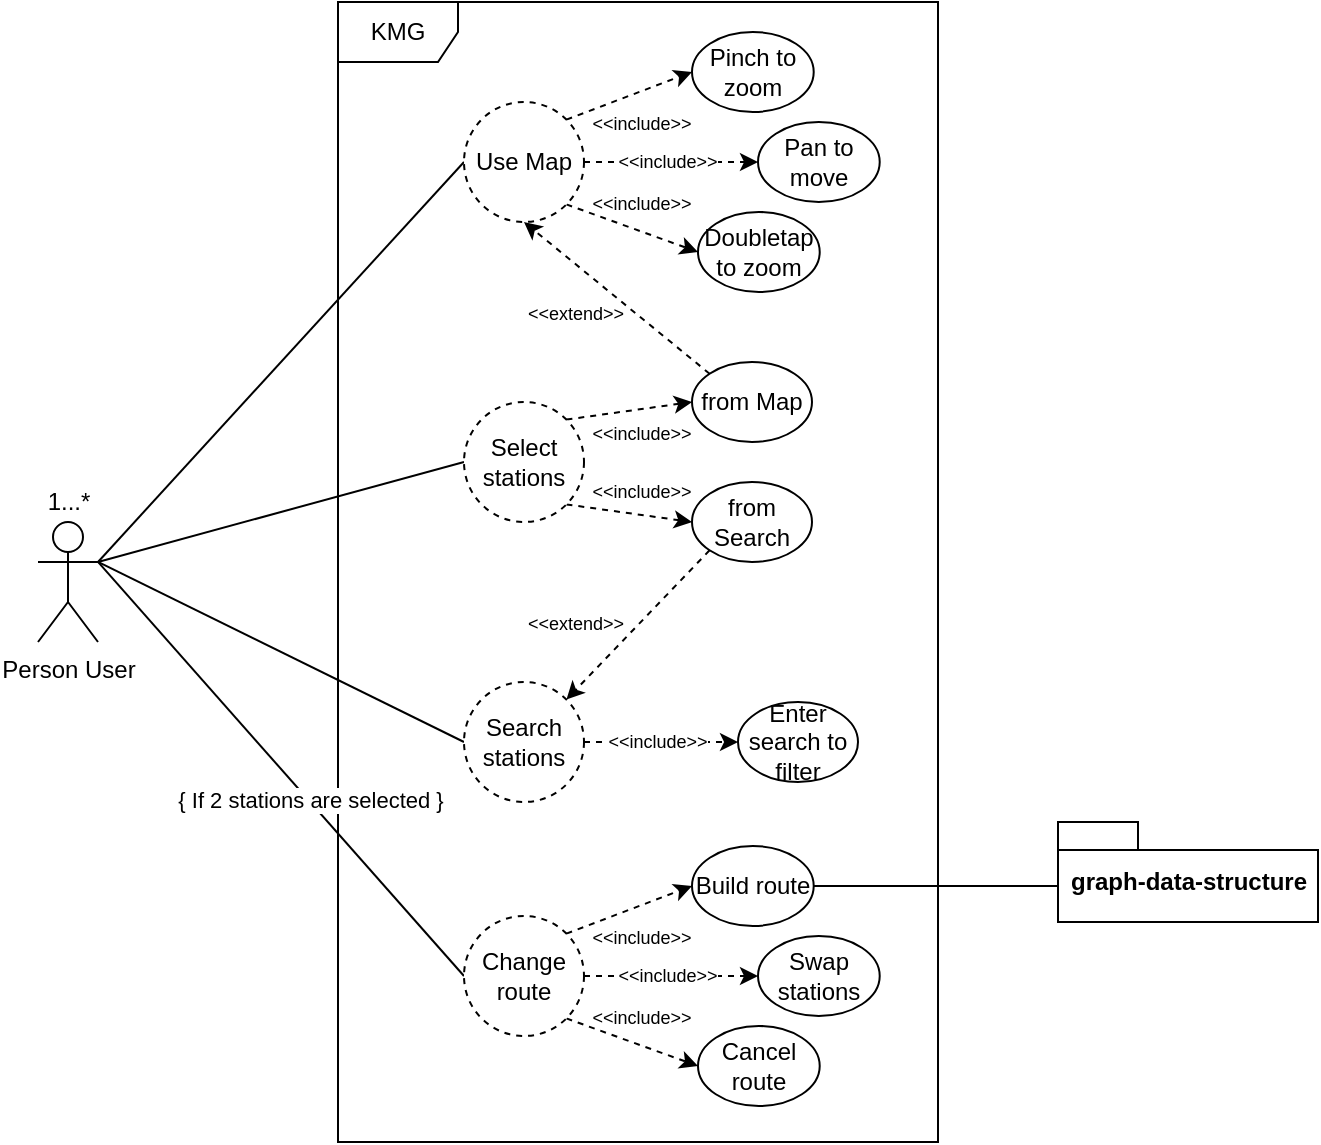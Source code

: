 <mxfile version="14.4.4" type="device"><diagram id="yojkrc3PgZRGz7iillul" name="Page-1"><mxGraphModel dx="1069" dy="624" grid="1" gridSize="10" guides="1" tooltips="1" connect="1" arrows="1" fold="1" page="1" pageScale="1" pageWidth="827" pageHeight="1169" math="0" shadow="0"><root><mxCell id="0"/><mxCell id="1" parent="0"/><mxCell id="1RqDz8-kJEFSVQL3Ynzs-1" value="KMG" style="shape=umlFrame;whiteSpace=wrap;html=1;" vertex="1" parent="1"><mxGeometry x="270" width="300" height="570" as="geometry"/></mxCell><mxCell id="1RqDz8-kJEFSVQL3Ynzs-13" style="edgeStyle=none;rounded=0;orthogonalLoop=1;jettySize=auto;html=1;exitX=1;exitY=0.333;exitDx=0;exitDy=0;exitPerimeter=0;entryX=0;entryY=0.5;entryDx=0;entryDy=0;endArrow=none;endFill=0;" edge="1" parent="1" source="1RqDz8-kJEFSVQL3Ynzs-2" target="1RqDz8-kJEFSVQL3Ynzs-4"><mxGeometry relative="1" as="geometry"/></mxCell><mxCell id="1RqDz8-kJEFSVQL3Ynzs-15" style="edgeStyle=none;rounded=0;orthogonalLoop=1;jettySize=auto;html=1;exitX=1;exitY=0.333;exitDx=0;exitDy=0;exitPerimeter=0;endArrow=none;endFill=0;entryX=0;entryY=0.5;entryDx=0;entryDy=0;" edge="1" parent="1" source="1RqDz8-kJEFSVQL3Ynzs-2" target="1RqDz8-kJEFSVQL3Ynzs-21"><mxGeometry relative="1" as="geometry"><mxPoint x="210" y="326" as="targetPoint"/></mxGeometry></mxCell><mxCell id="1RqDz8-kJEFSVQL3Ynzs-16" value="{ If 2 stations are selected }" style="edgeLabel;html=1;align=center;verticalAlign=middle;resizable=0;points=[];" vertex="1" connectable="0" parent="1RqDz8-kJEFSVQL3Ynzs-15"><mxGeometry x="0.147" y="1" relative="1" as="geometry"><mxPoint y="1" as="offset"/></mxGeometry></mxCell><mxCell id="1RqDz8-kJEFSVQL3Ynzs-40" style="edgeStyle=none;rounded=0;orthogonalLoop=1;jettySize=auto;html=1;exitX=1;exitY=0.333;exitDx=0;exitDy=0;exitPerimeter=0;entryX=0;entryY=0.5;entryDx=0;entryDy=0;endArrow=none;endFill=0;" edge="1" parent="1" source="1RqDz8-kJEFSVQL3Ynzs-2" target="1RqDz8-kJEFSVQL3Ynzs-30"><mxGeometry relative="1" as="geometry"/></mxCell><mxCell id="1RqDz8-kJEFSVQL3Ynzs-53" style="edgeStyle=none;rounded=0;orthogonalLoop=1;jettySize=auto;html=1;exitX=1;exitY=0.333;exitDx=0;exitDy=0;exitPerimeter=0;entryX=0;entryY=0.5;entryDx=0;entryDy=0;endArrow=none;endFill=0;" edge="1" parent="1" source="1RqDz8-kJEFSVQL3Ynzs-2" target="1RqDz8-kJEFSVQL3Ynzs-48"><mxGeometry relative="1" as="geometry"/></mxCell><mxCell id="1RqDz8-kJEFSVQL3Ynzs-2" value="Person User" style="shape=umlActor;verticalLabelPosition=bottom;verticalAlign=top;html=1;" vertex="1" parent="1"><mxGeometry x="120" y="260" width="30" height="60" as="geometry"/></mxCell><mxCell id="1RqDz8-kJEFSVQL3Ynzs-17" style="edgeStyle=none;rounded=0;orthogonalLoop=1;jettySize=auto;html=1;exitX=0;exitY=0;exitDx=0;exitDy=32;exitPerimeter=0;endArrow=none;endFill=0;" edge="1" parent="1" source="1RqDz8-kJEFSVQL3Ynzs-3" target="1RqDz8-kJEFSVQL3Ynzs-14"><mxGeometry relative="1" as="geometry"/></mxCell><mxCell id="1RqDz8-kJEFSVQL3Ynzs-3" value="graph-data-structure" style="shape=folder;fontStyle=1;spacingTop=10;tabWidth=40;tabHeight=14;tabPosition=left;html=1;" vertex="1" parent="1"><mxGeometry x="630" y="410" width="130" height="50" as="geometry"/></mxCell><mxCell id="1RqDz8-kJEFSVQL3Ynzs-7" style="rounded=0;orthogonalLoop=1;jettySize=auto;html=1;exitX=1;exitY=0;exitDx=0;exitDy=0;entryX=0;entryY=0.5;entryDx=0;entryDy=0;dashed=1;" edge="1" parent="1" source="1RqDz8-kJEFSVQL3Ynzs-4" target="1RqDz8-kJEFSVQL3Ynzs-5"><mxGeometry relative="1" as="geometry"/></mxCell><mxCell id="1RqDz8-kJEFSVQL3Ynzs-8" style="rounded=0;orthogonalLoop=1;jettySize=auto;html=1;exitX=1;exitY=1;exitDx=0;exitDy=0;entryX=0;entryY=0.5;entryDx=0;entryDy=0;dashed=1;" edge="1" parent="1" source="1RqDz8-kJEFSVQL3Ynzs-4" target="1RqDz8-kJEFSVQL3Ynzs-6"><mxGeometry relative="1" as="geometry"/></mxCell><mxCell id="1RqDz8-kJEFSVQL3Ynzs-4" value="Select stations" style="ellipse;whiteSpace=wrap;html=1;dashed=1;" vertex="1" parent="1"><mxGeometry x="333" y="200" width="60" height="60" as="geometry"/></mxCell><mxCell id="1RqDz8-kJEFSVQL3Ynzs-45" style="edgeStyle=none;rounded=0;orthogonalLoop=1;jettySize=auto;html=1;exitX=0;exitY=0;exitDx=0;exitDy=0;entryX=0.5;entryY=1;entryDx=0;entryDy=0;dashed=1;endArrow=classic;endFill=1;" edge="1" parent="1" source="1RqDz8-kJEFSVQL3Ynzs-5" target="1RqDz8-kJEFSVQL3Ynzs-30"><mxGeometry relative="1" as="geometry"/></mxCell><mxCell id="1RqDz8-kJEFSVQL3Ynzs-5" value="from Map" style="ellipse;whiteSpace=wrap;html=1;" vertex="1" parent="1"><mxGeometry x="447" y="180" width="60" height="40" as="geometry"/></mxCell><mxCell id="1RqDz8-kJEFSVQL3Ynzs-54" style="edgeStyle=none;rounded=0;orthogonalLoop=1;jettySize=auto;html=1;exitX=0;exitY=1;exitDx=0;exitDy=0;entryX=1;entryY=0;entryDx=0;entryDy=0;endArrow=classic;endFill=1;dashed=1;" edge="1" parent="1" source="1RqDz8-kJEFSVQL3Ynzs-6" target="1RqDz8-kJEFSVQL3Ynzs-48"><mxGeometry relative="1" as="geometry"/></mxCell><mxCell id="1RqDz8-kJEFSVQL3Ynzs-6" value="from Search" style="ellipse;whiteSpace=wrap;html=1;" vertex="1" parent="1"><mxGeometry x="447" y="240" width="60" height="40" as="geometry"/></mxCell><mxCell id="1RqDz8-kJEFSVQL3Ynzs-11" value="&lt;font style=&quot;font-size: 9px&quot;&gt;&amp;lt;&amp;lt;include&amp;gt;&amp;gt;&lt;/font&gt;" style="text;html=1;strokeColor=none;fillColor=none;align=center;verticalAlign=middle;whiteSpace=wrap;rounded=0;" vertex="1" parent="1"><mxGeometry x="397" y="205" width="50" height="20" as="geometry"/></mxCell><mxCell id="1RqDz8-kJEFSVQL3Ynzs-12" value="&lt;font style=&quot;font-size: 9px&quot;&gt;&amp;lt;&amp;lt;include&amp;gt;&amp;gt;&lt;/font&gt;" style="text;html=1;strokeColor=none;fillColor=none;align=center;verticalAlign=middle;whiteSpace=wrap;rounded=0;" vertex="1" parent="1"><mxGeometry x="397" y="234" width="50" height="20" as="geometry"/></mxCell><mxCell id="1RqDz8-kJEFSVQL3Ynzs-14" value="Build route" style="ellipse;whiteSpace=wrap;html=1;" vertex="1" parent="1"><mxGeometry x="447" y="422" width="60.86" height="40" as="geometry"/></mxCell><mxCell id="1RqDz8-kJEFSVQL3Ynzs-22" style="edgeStyle=none;rounded=0;orthogonalLoop=1;jettySize=auto;html=1;exitX=1;exitY=0;exitDx=0;exitDy=0;entryX=0;entryY=0.5;entryDx=0;entryDy=0;dashed=1;endArrow=classic;endFill=1;" edge="1" parent="1" source="1RqDz8-kJEFSVQL3Ynzs-21" target="1RqDz8-kJEFSVQL3Ynzs-14"><mxGeometry relative="1" as="geometry"/></mxCell><mxCell id="1RqDz8-kJEFSVQL3Ynzs-25" style="edgeStyle=none;rounded=0;orthogonalLoop=1;jettySize=auto;html=1;exitX=1;exitY=0.5;exitDx=0;exitDy=0;entryX=0;entryY=0.5;entryDx=0;entryDy=0;dashed=1;endArrow=classic;endFill=1;" edge="1" parent="1" source="1RqDz8-kJEFSVQL3Ynzs-21" target="1RqDz8-kJEFSVQL3Ynzs-23"><mxGeometry relative="1" as="geometry"/></mxCell><mxCell id="1RqDz8-kJEFSVQL3Ynzs-26" style="edgeStyle=none;rounded=0;orthogonalLoop=1;jettySize=auto;html=1;exitX=1;exitY=1;exitDx=0;exitDy=0;entryX=0;entryY=0.5;entryDx=0;entryDy=0;dashed=1;endArrow=classic;endFill=1;" edge="1" parent="1" source="1RqDz8-kJEFSVQL3Ynzs-21" target="1RqDz8-kJEFSVQL3Ynzs-24"><mxGeometry relative="1" as="geometry"/></mxCell><mxCell id="1RqDz8-kJEFSVQL3Ynzs-21" value="Change route" style="ellipse;whiteSpace=wrap;html=1;dashed=1;" vertex="1" parent="1"><mxGeometry x="333" y="457" width="60" height="60" as="geometry"/></mxCell><mxCell id="1RqDz8-kJEFSVQL3Ynzs-23" value="Swap stations" style="ellipse;whiteSpace=wrap;html=1;" vertex="1" parent="1"><mxGeometry x="480" y="467" width="60.86" height="40" as="geometry"/></mxCell><mxCell id="1RqDz8-kJEFSVQL3Ynzs-24" value="Cancel route" style="ellipse;whiteSpace=wrap;html=1;" vertex="1" parent="1"><mxGeometry x="450" y="512" width="60.86" height="40" as="geometry"/></mxCell><mxCell id="1RqDz8-kJEFSVQL3Ynzs-27" value="&lt;font style=&quot;font-size: 9px&quot;&gt;&amp;lt;&amp;lt;include&amp;gt;&amp;gt;&lt;/font&gt;" style="text;html=1;strokeColor=none;fillColor=none;align=center;verticalAlign=middle;whiteSpace=wrap;rounded=0;labelBackgroundColor=#ffffff;" vertex="1" parent="1"><mxGeometry x="410" y="476" width="50" height="20" as="geometry"/></mxCell><mxCell id="1RqDz8-kJEFSVQL3Ynzs-28" value="&lt;font style=&quot;font-size: 9px&quot;&gt;&amp;lt;&amp;lt;include&amp;gt;&amp;gt;&lt;/font&gt;" style="text;html=1;strokeColor=none;fillColor=none;align=center;verticalAlign=middle;whiteSpace=wrap;rounded=0;" vertex="1" parent="1"><mxGeometry x="397" y="497" width="50" height="20" as="geometry"/></mxCell><mxCell id="1RqDz8-kJEFSVQL3Ynzs-29" value="&lt;font style=&quot;font-size: 9px&quot;&gt;&amp;lt;&amp;lt;include&amp;gt;&amp;gt;&lt;/font&gt;" style="text;html=1;strokeColor=none;fillColor=none;align=center;verticalAlign=middle;whiteSpace=wrap;rounded=0;" vertex="1" parent="1"><mxGeometry x="397" y="457" width="50" height="20" as="geometry"/></mxCell><mxCell id="1RqDz8-kJEFSVQL3Ynzs-37" style="edgeStyle=none;rounded=0;orthogonalLoop=1;jettySize=auto;html=1;exitX=1;exitY=0;exitDx=0;exitDy=0;entryX=0;entryY=0.5;entryDx=0;entryDy=0;dashed=1;endArrow=classic;endFill=1;" edge="1" parent="1" source="1RqDz8-kJEFSVQL3Ynzs-30" target="1RqDz8-kJEFSVQL3Ynzs-32"><mxGeometry relative="1" as="geometry"/></mxCell><mxCell id="1RqDz8-kJEFSVQL3Ynzs-38" style="edgeStyle=none;rounded=0;orthogonalLoop=1;jettySize=auto;html=1;exitX=1;exitY=0.5;exitDx=0;exitDy=0;dashed=1;endArrow=classic;endFill=1;" edge="1" parent="1" source="1RqDz8-kJEFSVQL3Ynzs-30" target="1RqDz8-kJEFSVQL3Ynzs-34"><mxGeometry relative="1" as="geometry"/></mxCell><mxCell id="1RqDz8-kJEFSVQL3Ynzs-39" style="edgeStyle=none;rounded=0;orthogonalLoop=1;jettySize=auto;html=1;exitX=1;exitY=1;exitDx=0;exitDy=0;entryX=0;entryY=0.5;entryDx=0;entryDy=0;dashed=1;endArrow=classic;endFill=1;" edge="1" parent="1" source="1RqDz8-kJEFSVQL3Ynzs-30" target="1RqDz8-kJEFSVQL3Ynzs-36"><mxGeometry relative="1" as="geometry"/></mxCell><mxCell id="1RqDz8-kJEFSVQL3Ynzs-30" value="Use Map" style="ellipse;whiteSpace=wrap;html=1;dashed=1;" vertex="1" parent="1"><mxGeometry x="333" y="50" width="60" height="60" as="geometry"/></mxCell><mxCell id="1RqDz8-kJEFSVQL3Ynzs-31" value="&lt;font style=&quot;font-size: 9px&quot;&gt;&amp;lt;&amp;lt;include&amp;gt;&amp;gt;&lt;/font&gt;" style="text;html=1;strokeColor=none;fillColor=none;align=center;verticalAlign=middle;whiteSpace=wrap;rounded=0;" vertex="1" parent="1"><mxGeometry x="397" y="50" width="50" height="20" as="geometry"/></mxCell><mxCell id="1RqDz8-kJEFSVQL3Ynzs-32" value="Pinch to zoom" style="ellipse;whiteSpace=wrap;html=1;" vertex="1" parent="1"><mxGeometry x="447" y="15" width="60.86" height="40" as="geometry"/></mxCell><mxCell id="1RqDz8-kJEFSVQL3Ynzs-33" value="&lt;font style=&quot;font-size: 9px&quot;&gt;&amp;lt;&amp;lt;include&amp;gt;&amp;gt;&lt;/font&gt;" style="text;html=1;strokeColor=none;fillColor=none;align=center;verticalAlign=middle;whiteSpace=wrap;rounded=0;labelBackgroundColor=#ffffff;" vertex="1" parent="1"><mxGeometry x="410" y="69" width="50" height="20" as="geometry"/></mxCell><mxCell id="1RqDz8-kJEFSVQL3Ynzs-34" value="Pan to move" style="ellipse;whiteSpace=wrap;html=1;" vertex="1" parent="1"><mxGeometry x="480" y="60" width="60.86" height="40" as="geometry"/></mxCell><mxCell id="1RqDz8-kJEFSVQL3Ynzs-35" value="&lt;font style=&quot;font-size: 9px&quot;&gt;&amp;lt;&amp;lt;include&amp;gt;&amp;gt;&lt;/font&gt;" style="text;html=1;strokeColor=none;fillColor=none;align=center;verticalAlign=middle;whiteSpace=wrap;rounded=0;" vertex="1" parent="1"><mxGeometry x="397" y="90" width="50" height="20" as="geometry"/></mxCell><mxCell id="1RqDz8-kJEFSVQL3Ynzs-36" value="Doubletap to zoom" style="ellipse;whiteSpace=wrap;html=1;" vertex="1" parent="1"><mxGeometry x="450" y="105" width="60.86" height="40" as="geometry"/></mxCell><mxCell id="1RqDz8-kJEFSVQL3Ynzs-44" value="1...*" style="text;html=1;align=center;verticalAlign=middle;resizable=0;points=[];autosize=1;" vertex="1" parent="1"><mxGeometry x="115" y="240" width="40" height="20" as="geometry"/></mxCell><mxCell id="1RqDz8-kJEFSVQL3Ynzs-46" value="&lt;font style=&quot;font-size: 9px&quot;&gt;&amp;lt;&amp;lt;extend&amp;gt;&amp;gt;&lt;/font&gt;" style="text;html=1;strokeColor=none;fillColor=none;align=center;verticalAlign=middle;whiteSpace=wrap;rounded=0;" vertex="1" parent="1"><mxGeometry x="364" y="145" width="50" height="20" as="geometry"/></mxCell><mxCell id="1RqDz8-kJEFSVQL3Ynzs-55" style="edgeStyle=none;rounded=0;orthogonalLoop=1;jettySize=auto;html=1;exitX=1;exitY=0.5;exitDx=0;exitDy=0;entryX=0;entryY=0.5;entryDx=0;entryDy=0;dashed=1;endArrow=classic;endFill=1;" edge="1" parent="1" source="1RqDz8-kJEFSVQL3Ynzs-48" target="1RqDz8-kJEFSVQL3Ynzs-51"><mxGeometry relative="1" as="geometry"/></mxCell><mxCell id="1RqDz8-kJEFSVQL3Ynzs-48" value="Search stations" style="ellipse;whiteSpace=wrap;html=1;dashed=1;" vertex="1" parent="1"><mxGeometry x="333" y="340" width="60" height="60" as="geometry"/></mxCell><mxCell id="1RqDz8-kJEFSVQL3Ynzs-50" value="&lt;font style=&quot;font-size: 9px&quot;&gt;&amp;lt;&amp;lt;include&amp;gt;&amp;gt;&lt;/font&gt;" style="text;html=1;strokeColor=none;fillColor=none;align=center;verticalAlign=middle;whiteSpace=wrap;rounded=0;labelBackgroundColor=#ffffff;" vertex="1" parent="1"><mxGeometry x="405" y="359" width="50" height="20" as="geometry"/></mxCell><mxCell id="1RqDz8-kJEFSVQL3Ynzs-51" value="Enter search to filter" style="ellipse;whiteSpace=wrap;html=1;" vertex="1" parent="1"><mxGeometry x="470" y="350" width="60" height="40" as="geometry"/></mxCell><mxCell id="1RqDz8-kJEFSVQL3Ynzs-56" value="&lt;font style=&quot;font-size: 9px&quot;&gt;&amp;lt;&amp;lt;extend&amp;gt;&amp;gt;&lt;/font&gt;" style="text;html=1;strokeColor=none;fillColor=none;align=center;verticalAlign=middle;whiteSpace=wrap;rounded=0;" vertex="1" parent="1"><mxGeometry x="364" y="300" width="50" height="20" as="geometry"/></mxCell></root></mxGraphModel></diagram></mxfile>